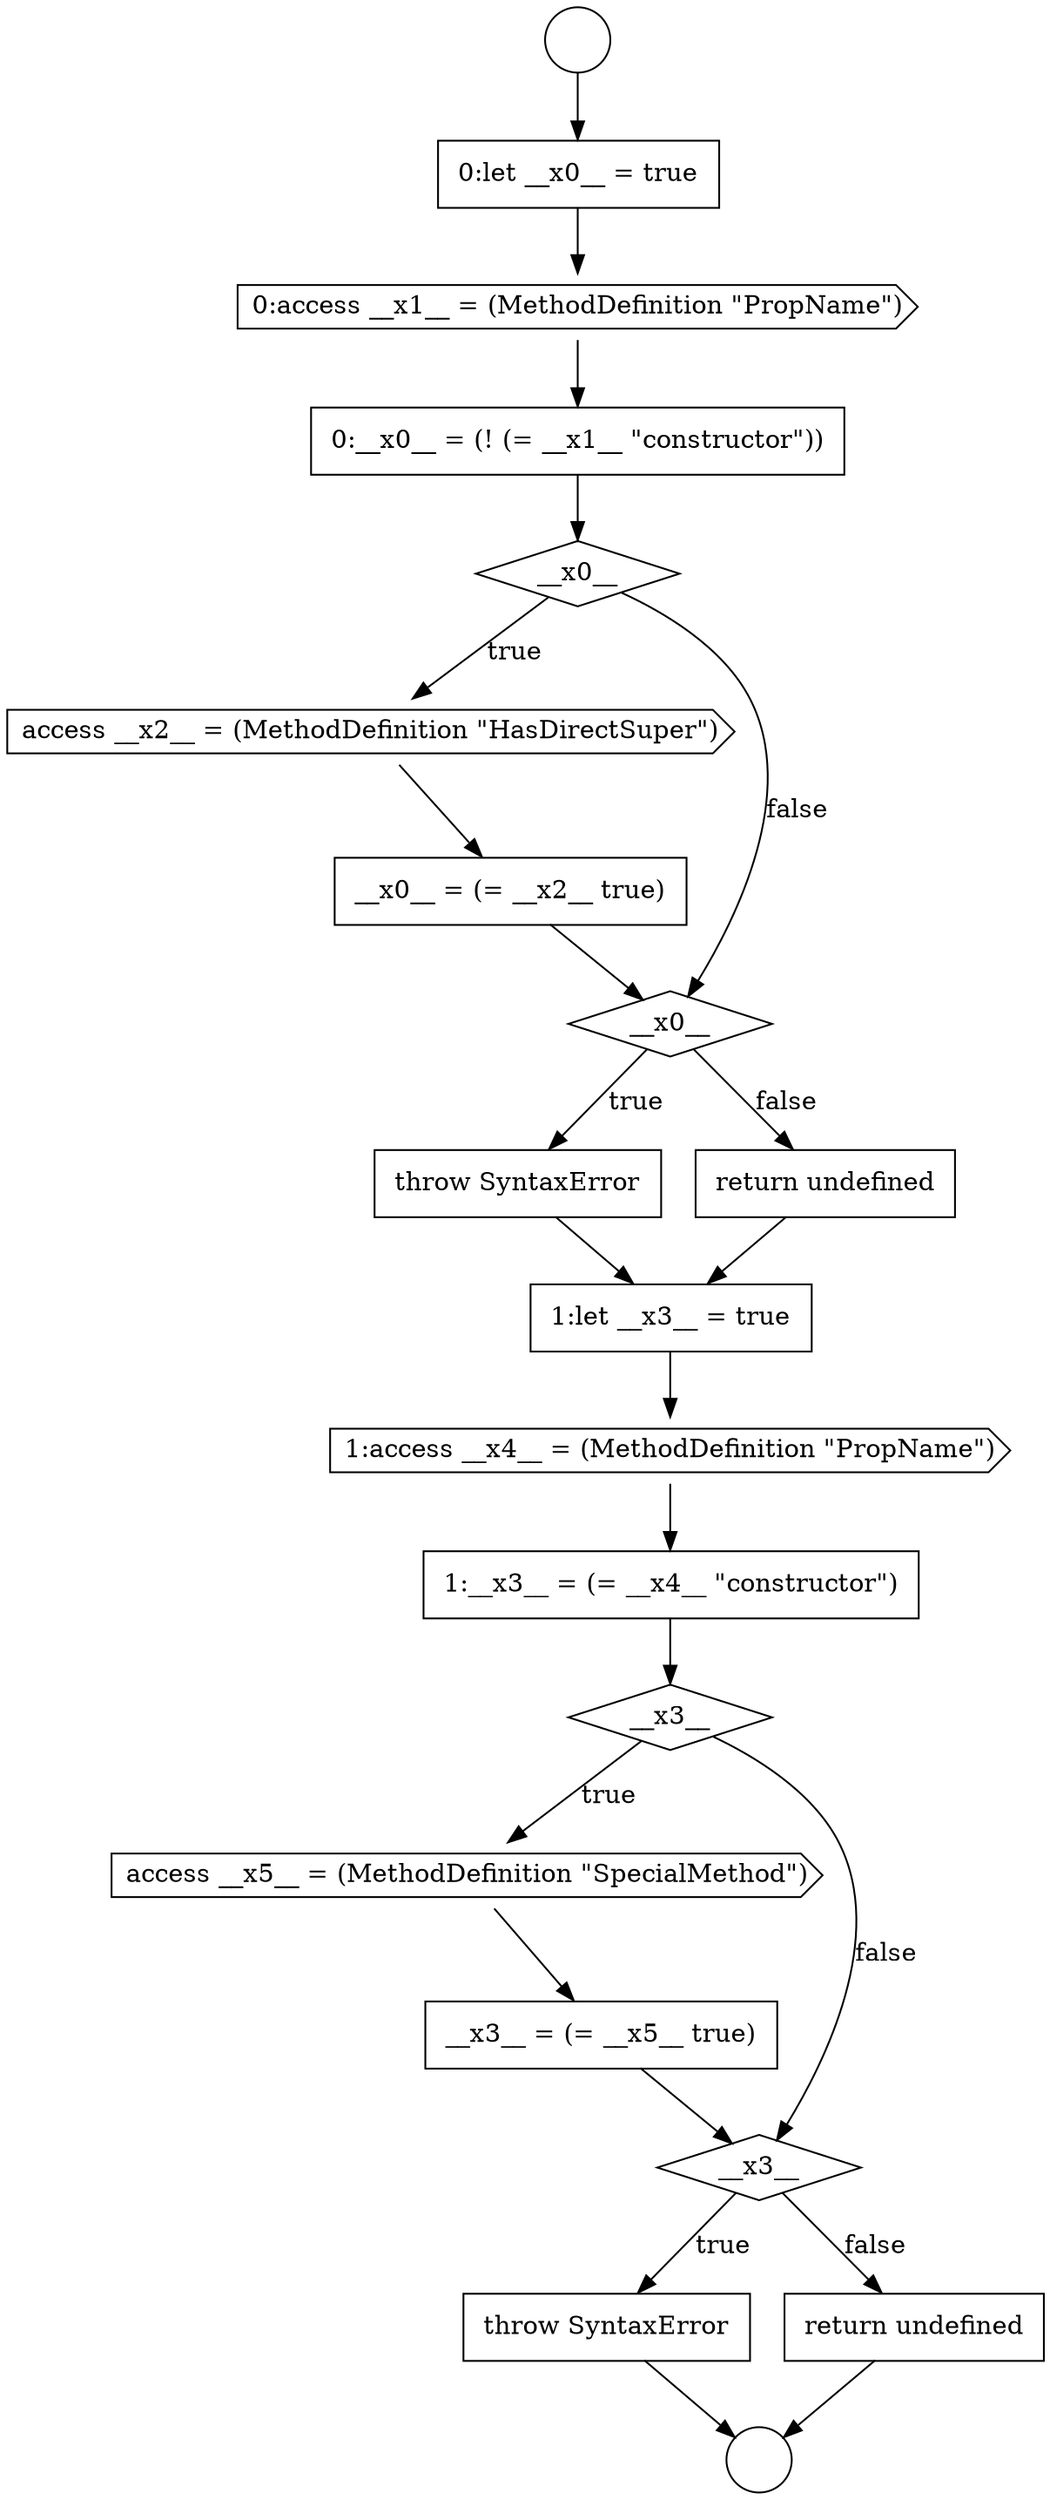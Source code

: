 digraph {
  node20095 [shape=none, margin=0, label=<<font color="black">
    <table border="0" cellborder="1" cellspacing="0" cellpadding="10">
      <tr><td align="left">throw SyntaxError</td></tr>
    </table>
  </font>> color="black" fillcolor="white" style=filled]
  node20088 [shape=none, margin=0, label=<<font color="black">
    <table border="0" cellborder="1" cellspacing="0" cellpadding="10">
      <tr><td align="left">0:let __x0__ = true</td></tr>
    </table>
  </font>> color="black" fillcolor="white" style=filled]
  node20102 [shape=none, margin=0, label=<<font color="black">
    <table border="0" cellborder="1" cellspacing="0" cellpadding="10">
      <tr><td align="left">__x3__ = (= __x5__ true)</td></tr>
    </table>
  </font>> color="black" fillcolor="white" style=filled]
  node20098 [shape=cds, label=<<font color="black">1:access __x4__ = (MethodDefinition &quot;PropName&quot;)</font>> color="black" fillcolor="white" style=filled]
  node20091 [shape=diamond, label=<<font color="black">__x0__</font>> color="black" fillcolor="white" style=filled]
  node20104 [shape=none, margin=0, label=<<font color="black">
    <table border="0" cellborder="1" cellspacing="0" cellpadding="10">
      <tr><td align="left">throw SyntaxError</td></tr>
    </table>
  </font>> color="black" fillcolor="white" style=filled]
  node20101 [shape=cds, label=<<font color="black">access __x5__ = (MethodDefinition &quot;SpecialMethod&quot;)</font>> color="black" fillcolor="white" style=filled]
  node20092 [shape=cds, label=<<font color="black">access __x2__ = (MethodDefinition &quot;HasDirectSuper&quot;)</font>> color="black" fillcolor="white" style=filled]
  node20097 [shape=none, margin=0, label=<<font color="black">
    <table border="0" cellborder="1" cellspacing="0" cellpadding="10">
      <tr><td align="left">1:let __x3__ = true</td></tr>
    </table>
  </font>> color="black" fillcolor="white" style=filled]
  node20096 [shape=none, margin=0, label=<<font color="black">
    <table border="0" cellborder="1" cellspacing="0" cellpadding="10">
      <tr><td align="left">return undefined</td></tr>
    </table>
  </font>> color="black" fillcolor="white" style=filled]
  node20105 [shape=none, margin=0, label=<<font color="black">
    <table border="0" cellborder="1" cellspacing="0" cellpadding="10">
      <tr><td align="left">return undefined</td></tr>
    </table>
  </font>> color="black" fillcolor="white" style=filled]
  node20093 [shape=none, margin=0, label=<<font color="black">
    <table border="0" cellborder="1" cellspacing="0" cellpadding="10">
      <tr><td align="left">__x0__ = (= __x2__ true)</td></tr>
    </table>
  </font>> color="black" fillcolor="white" style=filled]
  node20089 [shape=cds, label=<<font color="black">0:access __x1__ = (MethodDefinition &quot;PropName&quot;)</font>> color="black" fillcolor="white" style=filled]
  node20103 [shape=diamond, label=<<font color="black">__x3__</font>> color="black" fillcolor="white" style=filled]
  node20094 [shape=diamond, label=<<font color="black">__x0__</font>> color="black" fillcolor="white" style=filled]
  node20090 [shape=none, margin=0, label=<<font color="black">
    <table border="0" cellborder="1" cellspacing="0" cellpadding="10">
      <tr><td align="left">0:__x0__ = (! (= __x1__ &quot;constructor&quot;))</td></tr>
    </table>
  </font>> color="black" fillcolor="white" style=filled]
  node20099 [shape=none, margin=0, label=<<font color="black">
    <table border="0" cellborder="1" cellspacing="0" cellpadding="10">
      <tr><td align="left">1:__x3__ = (= __x4__ &quot;constructor&quot;)</td></tr>
    </table>
  </font>> color="black" fillcolor="white" style=filled]
  node20086 [shape=circle label=" " color="black" fillcolor="white" style=filled]
  node20100 [shape=diamond, label=<<font color="black">__x3__</font>> color="black" fillcolor="white" style=filled]
  node20087 [shape=circle label=" " color="black" fillcolor="white" style=filled]
  node20104 -> node20087 [ color="black"]
  node20105 -> node20087 [ color="black"]
  node20103 -> node20104 [label=<<font color="black">true</font>> color="black"]
  node20103 -> node20105 [label=<<font color="black">false</font>> color="black"]
  node20099 -> node20100 [ color="black"]
  node20093 -> node20094 [ color="black"]
  node20096 -> node20097 [ color="black"]
  node20097 -> node20098 [ color="black"]
  node20094 -> node20095 [label=<<font color="black">true</font>> color="black"]
  node20094 -> node20096 [label=<<font color="black">false</font>> color="black"]
  node20090 -> node20091 [ color="black"]
  node20092 -> node20093 [ color="black"]
  node20100 -> node20101 [label=<<font color="black">true</font>> color="black"]
  node20100 -> node20103 [label=<<font color="black">false</font>> color="black"]
  node20091 -> node20092 [label=<<font color="black">true</font>> color="black"]
  node20091 -> node20094 [label=<<font color="black">false</font>> color="black"]
  node20095 -> node20097 [ color="black"]
  node20088 -> node20089 [ color="black"]
  node20102 -> node20103 [ color="black"]
  node20086 -> node20088 [ color="black"]
  node20101 -> node20102 [ color="black"]
  node20089 -> node20090 [ color="black"]
  node20098 -> node20099 [ color="black"]
}
